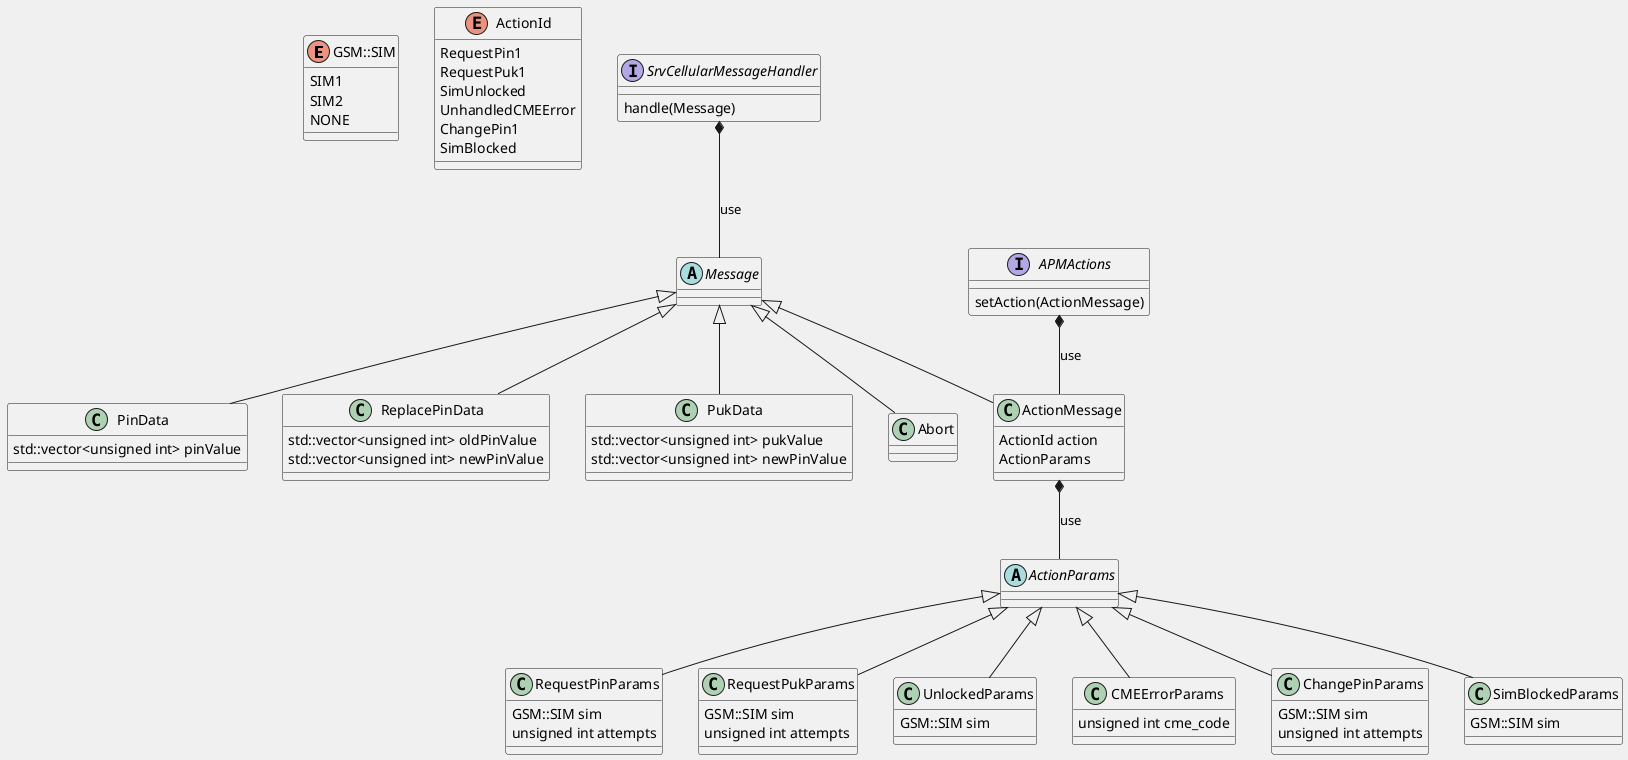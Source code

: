 @startuml
skinparam BackgroundColor F0F0F0

enum GSM::SIM
{
    SIM1
    SIM2
    NONE
}

enum ActionId
{
    RequestPin1
    RequestPuk1
    SimUnlocked
    UnhandledCMEError
    ChangePin1
    SimBlocked
}

abstract class ActionParams
{

}

abstract class Message
{

}
class PinData
{
    std::vector<unsigned int> pinValue
}
class ReplacePinData
{
    std::vector<unsigned int> oldPinValue
    std::vector<unsigned int> newPinValue
}
class PukData
{
    std::vector<unsigned int> pukValue
    std::vector<unsigned int> newPinValue
}
class Abort
{

}

class ActionMessage
{
    ActionId action
    ActionParams
}
class RequestPinParams
{
    GSM::SIM sim
    unsigned int attempts
}
class RequestPukParams
{
    GSM::SIM sim
    unsigned int attempts
}
class UnlockedParams
{
    GSM::SIM sim
}
class CMEErrorParams
{
    unsigned int cme_code
}
class ChangePinParams
{
    GSM::SIM sim
    unsigned int attempts
}
class SimBlockedParams
{
    GSM::SIM sim
}

Message <|-- PinData
Message <|-- ReplacePinData
Message <|-- PukData
Message <|-- Abort
Message <|-- ActionMessage
ActionParams <|-- RequestPinParams
ActionParams <|-- RequestPukParams
ActionParams <|-- UnlockedParams
ActionParams <|-- CMEErrorParams
ActionParams <|-- ChangePinParams
ActionParams <|-- SimBlockedParams
interface SrvCellularMessageHandler
{
    handle(Message)
}
interface APMActions
{
    setAction(ActionMessage)
}

SrvCellularMessageHandler *-- Message : use
APMActions *-- ActionMessage : use
ActionMessage *-- ActionParams : use

@enduml
